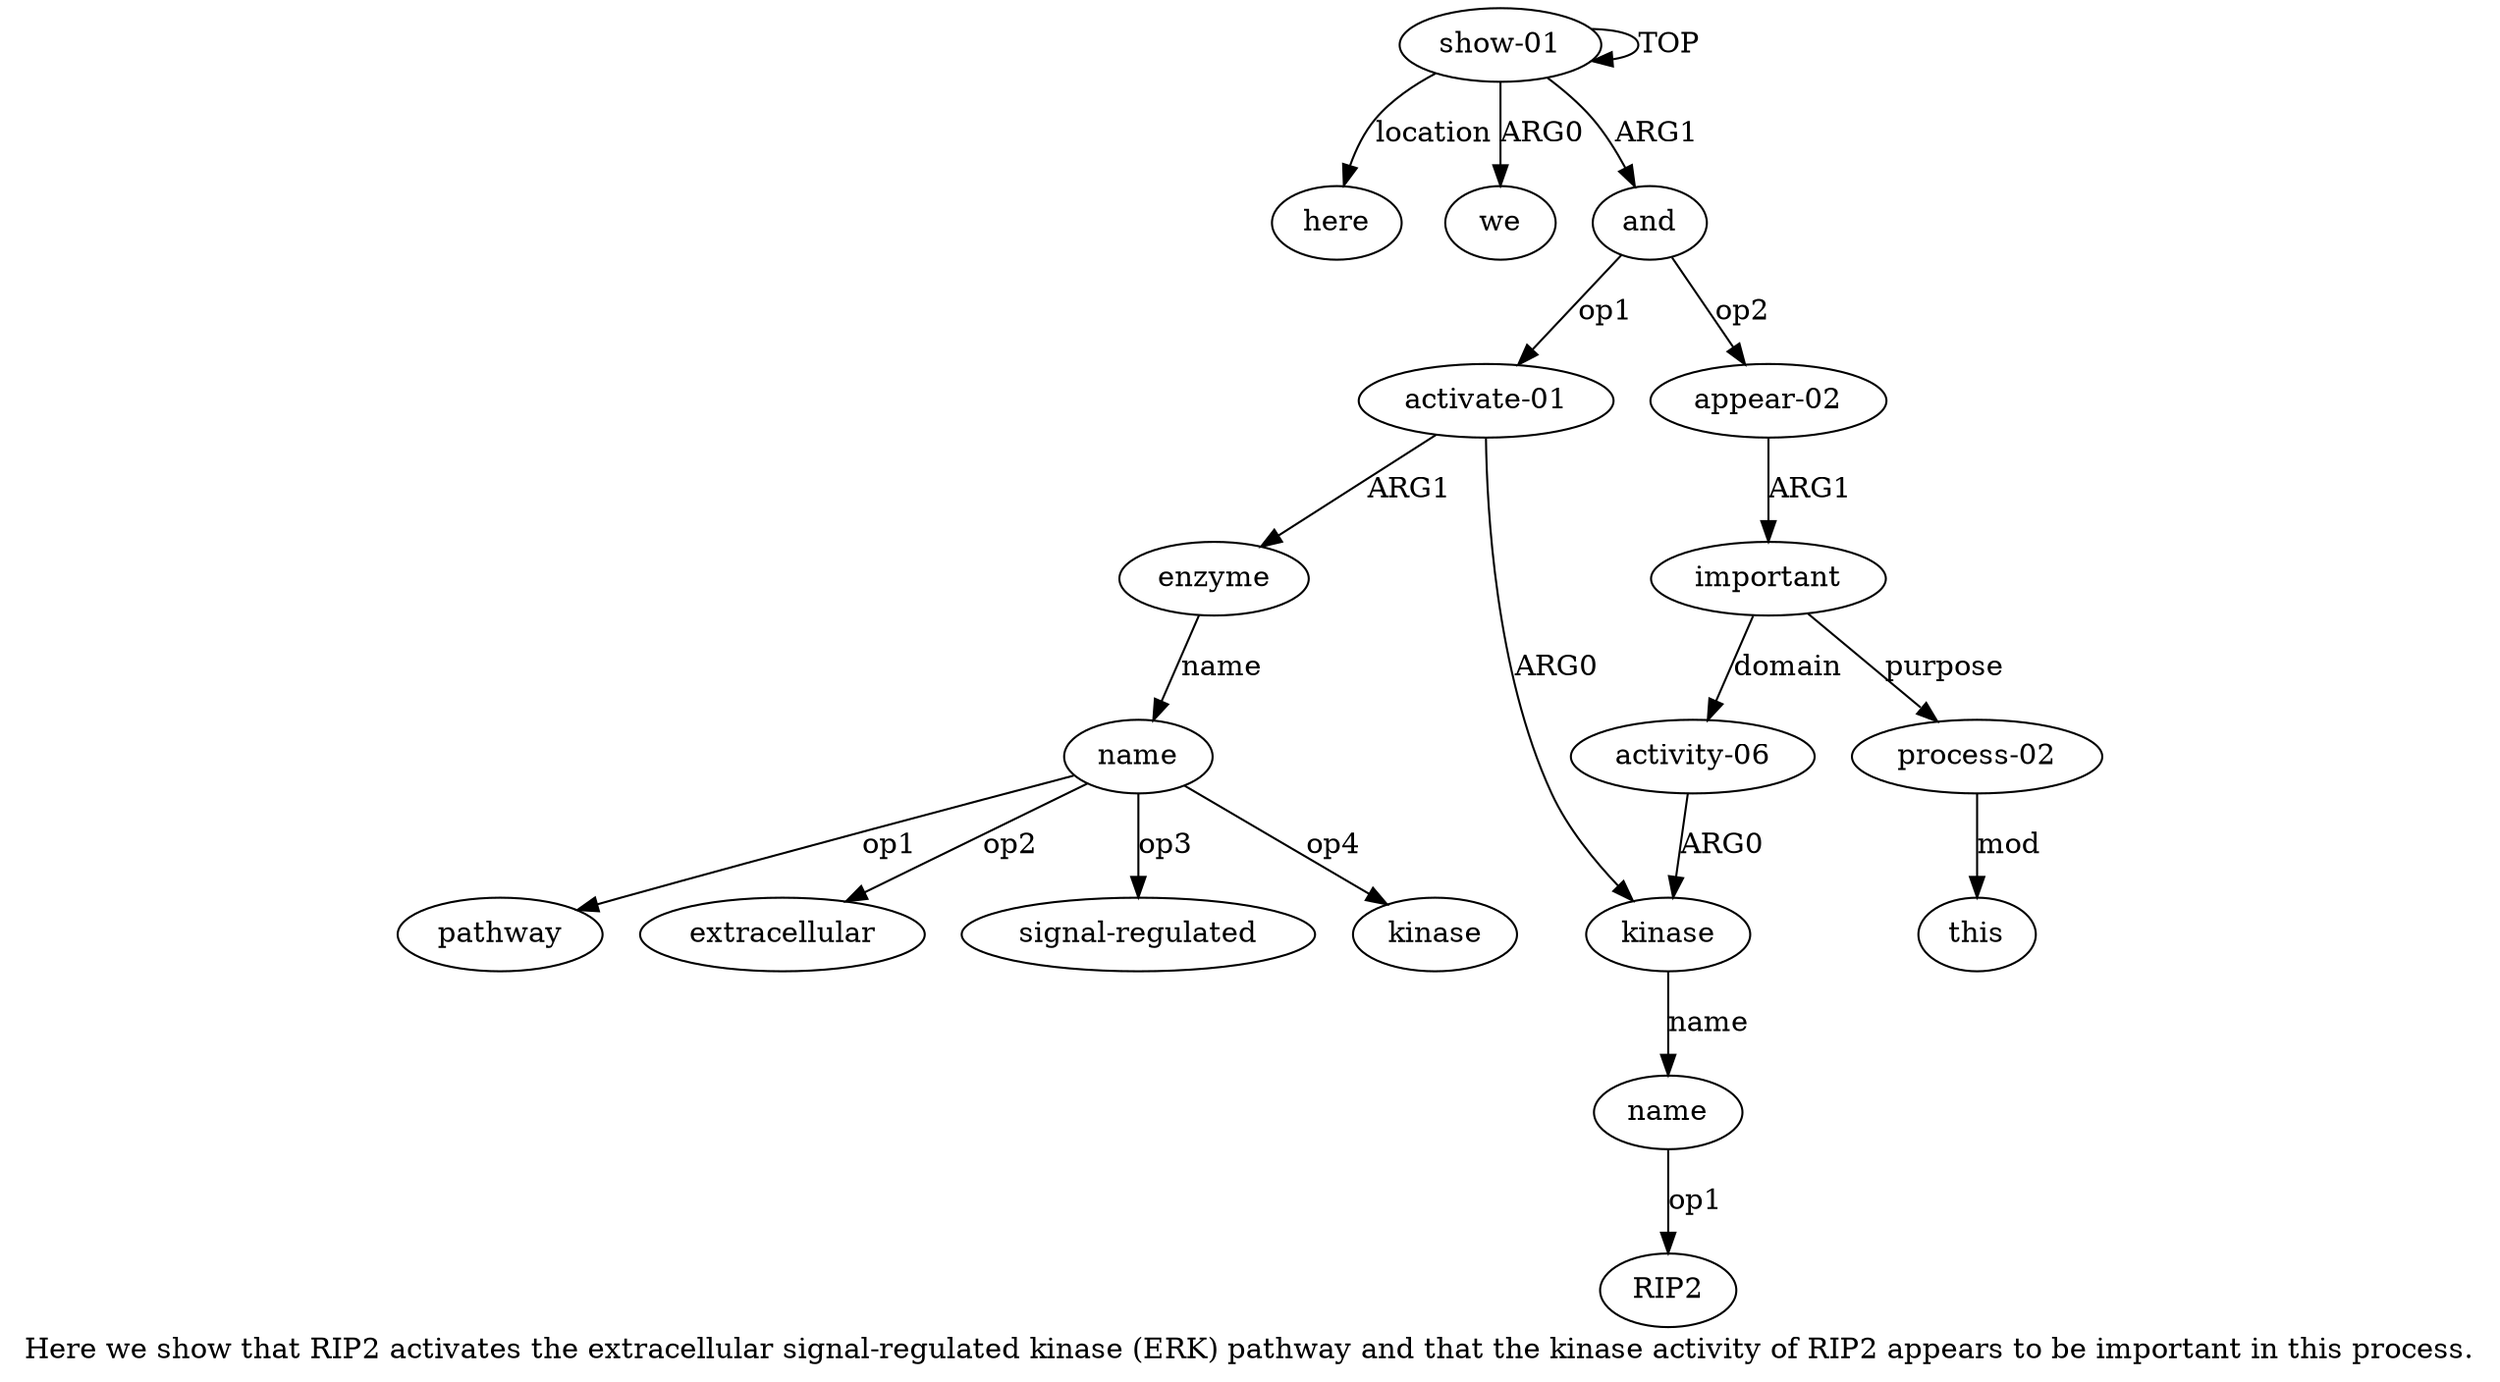 digraph  {
	graph [label="Here we show that RIP2 activates the extracellular signal-regulated kinase (ERK) pathway and that the kinase activity of RIP2 appears \
to be important in this process."];
	node [label="\N"];
	"a7 signal-regulated"	 [color=black,
		gold_ind=-1,
		gold_label="signal-regulated",
		label="signal-regulated",
		test_ind=-1,
		test_label="signal-regulated"];
	a11	 [color=black,
		gold_ind=11,
		gold_label="process-02",
		label="process-02",
		test_ind=11,
		test_label="process-02"];
	a12	 [color=black,
		gold_ind=12,
		gold_label=this,
		label=this,
		test_ind=12,
		test_label=this];
	a11 -> a12 [key=0,
	color=black,
	gold_label=mod,
	label=mod,
	test_label=mod];
a10 [color=black,
	gold_ind=10,
	gold_label="activity-06",
	label="activity-06",
	test_ind=10,
	test_label="activity-06"];
a4 [color=black,
	gold_ind=4,
	gold_label=kinase,
	label=kinase,
	test_ind=4,
	test_label=kinase];
a10 -> a4 [key=0,
color=black,
gold_label=ARG0,
label=ARG0,
test_label=ARG0];
a13 [color=black,
gold_ind=13,
gold_label=here,
label=here,
test_ind=13,
test_label=here];
"a7 kinase" [color=black,
gold_ind=-1,
gold_label=kinase,
label=kinase,
test_ind=-1,
test_label=kinase];
"a5 RIP2" [color=black,
gold_ind=-1,
gold_label=RIP2,
label=RIP2,
test_ind=-1,
test_label=RIP2];
a1 [color=black,
gold_ind=1,
gold_label=we,
label=we,
test_ind=1,
test_label=we];
a0 [color=black,
gold_ind=0,
gold_label="show-01",
label="show-01",
test_ind=0,
test_label="show-01"];
a0 -> a13 [key=0,
color=black,
gold_label=location,
label=location,
test_label=location];
a0 -> a1 [key=0,
color=black,
gold_label=ARG0,
label=ARG0,
test_label=ARG0];
a0 -> a0 [key=0,
color=black,
gold_label=TOP,
label=TOP,
test_label=TOP];
a2 [color=black,
gold_ind=2,
gold_label=and,
label=and,
test_ind=2,
test_label=and];
a0 -> a2 [key=0,
color=black,
gold_label=ARG1,
label=ARG1,
test_label=ARG1];
a3 [color=black,
gold_ind=3,
gold_label="activate-01",
label="activate-01",
test_ind=3,
test_label="activate-01"];
a3 -> a4 [key=0,
color=black,
gold_label=ARG0,
label=ARG0,
test_label=ARG0];
a6 [color=black,
gold_ind=6,
gold_label=enzyme,
label=enzyme,
test_ind=6,
test_label=enzyme];
a3 -> a6 [key=0,
color=black,
gold_label=ARG1,
label=ARG1,
test_label=ARG1];
a2 -> a3 [key=0,
color=black,
gold_label=op1,
label=op1,
test_label=op1];
a8 [color=black,
gold_ind=8,
gold_label="appear-02",
label="appear-02",
test_ind=8,
test_label="appear-02"];
a2 -> a8 [key=0,
color=black,
gold_label=op2,
label=op2,
test_label=op2];
a5 [color=black,
gold_ind=5,
gold_label=name,
label=name,
test_ind=5,
test_label=name];
a5 -> "a5 RIP2" [key=0,
color=black,
gold_label=op1,
label=op1,
test_label=op1];
a4 -> a5 [key=0,
color=black,
gold_label=name,
label=name,
test_label=name];
a7 [color=black,
gold_ind=7,
gold_label=name,
label=name,
test_ind=7,
test_label=name];
a7 -> "a7 signal-regulated" [key=0,
color=black,
gold_label=op3,
label=op3,
test_label=op3];
a7 -> "a7 kinase" [key=0,
color=black,
gold_label=op4,
label=op4,
test_label=op4];
"a7 pathway" [color=black,
gold_ind=-1,
gold_label=pathway,
label=pathway,
test_ind=-1,
test_label=pathway];
a7 -> "a7 pathway" [key=0,
color=black,
gold_label=op1,
label=op1,
test_label=op1];
"a7 extracellular" [color=black,
gold_ind=-1,
gold_label=extracellular,
label=extracellular,
test_ind=-1,
test_label=extracellular];
a7 -> "a7 extracellular" [key=0,
color=black,
gold_label=op2,
label=op2,
test_label=op2];
a6 -> a7 [key=0,
color=black,
gold_label=name,
label=name,
test_label=name];
a9 [color=black,
gold_ind=9,
gold_label=important,
label=important,
test_ind=9,
test_label=important];
a9 -> a11 [key=0,
color=black,
gold_label=purpose,
label=purpose,
test_label=purpose];
a9 -> a10 [key=0,
color=black,
gold_label=domain,
label=domain,
test_label=domain];
a8 -> a9 [key=0,
color=black,
gold_label=ARG1,
label=ARG1,
test_label=ARG1];
}
